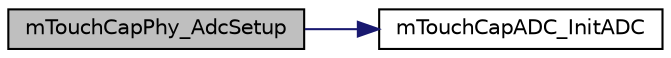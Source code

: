 digraph "mTouchCapPhy_AdcSetup"
{
  edge [fontname="Helvetica",fontsize="10",labelfontname="Helvetica",labelfontsize="10"];
  node [fontname="Helvetica",fontsize="10",shape=record];
  rankdir="LR";
  Node1 [label="mTouchCapPhy_AdcSetup",height=0.2,width=0.4,color="black", fillcolor="grey75", style="filled", fontcolor="black"];
  Node1 -> Node2 [color="midnightblue",fontsize="10",style="solid",fontname="Helvetica"];
  Node2 [label="mTouchCapADC_InitADC",height=0.2,width=0.4,color="black", fillcolor="white", style="filled",URL="$m_touch_cap_a_d_c_8h.html#a753b31ee8f3ddd3f62d0a942152bf6bc"];
}

